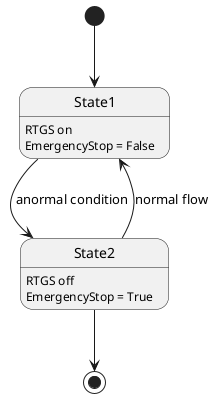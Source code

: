 @startuml

[*] --> State1
State1: RTGS on
State1: EmergencyStop = False
State1 --> State2: anormal condition
State2: RTGS off
State2: EmergencyStop = True
State2 --> State1: normal flow
State2 -->[*]

@enduml